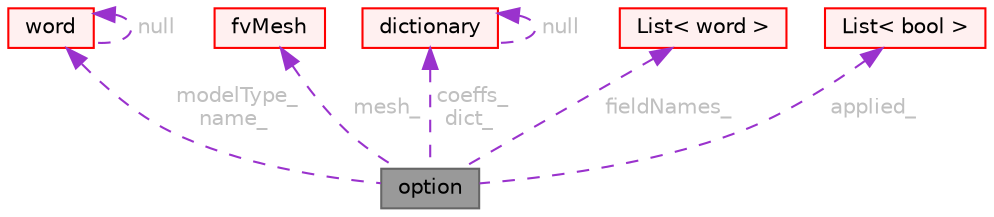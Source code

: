 digraph "option"
{
 // LATEX_PDF_SIZE
  bgcolor="transparent";
  edge [fontname=Helvetica,fontsize=10,labelfontname=Helvetica,labelfontsize=10];
  node [fontname=Helvetica,fontsize=10,shape=box,height=0.2,width=0.4];
  Node1 [id="Node000001",label="option",height=0.2,width=0.4,color="gray40", fillcolor="grey60", style="filled", fontcolor="black",tooltip="Base abstract class for handling finite volume options (i.e. fvOption)."];
  Node2 -> Node1 [id="edge1_Node000001_Node000002",dir="back",color="darkorchid3",style="dashed",tooltip=" ",label=" modelType_\nname_",fontcolor="grey" ];
  Node2 [id="Node000002",label="word",height=0.2,width=0.4,color="red", fillcolor="#FFF0F0", style="filled",URL="$classFoam_1_1word.html",tooltip="A class for handling words, derived from Foam::string."];
  Node2 -> Node2 [id="edge2_Node000002_Node000002",dir="back",color="darkorchid3",style="dashed",tooltip=" ",label=" null",fontcolor="grey" ];
  Node5 -> Node1 [id="edge3_Node000001_Node000005",dir="back",color="darkorchid3",style="dashed",tooltip=" ",label=" mesh_",fontcolor="grey" ];
  Node5 [id="Node000005",label="fvMesh",height=0.2,width=0.4,color="red", fillcolor="#FFF0F0", style="filled",URL="$classFoam_1_1fvMesh.html",tooltip="Mesh data needed to do the Finite Volume discretisation."];
  Node22 -> Node1 [id="edge4_Node000001_Node000022",dir="back",color="darkorchid3",style="dashed",tooltip=" ",label=" coeffs_\ndict_",fontcolor="grey" ];
  Node22 [id="Node000022",label="dictionary",height=0.2,width=0.4,color="red", fillcolor="#FFF0F0", style="filled",URL="$classFoam_1_1dictionary.html",tooltip="A list of keyword definitions, which are a keyword followed by a number of values (eg,..."];
  Node22 -> Node22 [id="edge5_Node000022_Node000022",dir="back",color="darkorchid3",style="dashed",tooltip=" ",label=" null",fontcolor="grey" ];
  Node54 -> Node1 [id="edge6_Node000001_Node000054",dir="back",color="darkorchid3",style="dashed",tooltip=" ",label=" fieldNames_",fontcolor="grey" ];
  Node54 [id="Node000054",label="List\< word \>",height=0.2,width=0.4,color="red", fillcolor="#FFF0F0", style="filled",URL="$classFoam_1_1List.html",tooltip=" "];
  Node56 -> Node1 [id="edge7_Node000001_Node000056",dir="back",color="darkorchid3",style="dashed",tooltip=" ",label=" applied_",fontcolor="grey" ];
  Node56 [id="Node000056",label="List\< bool \>",height=0.2,width=0.4,color="red", fillcolor="#FFF0F0", style="filled",URL="$classFoam_1_1List.html",tooltip=" "];
}
